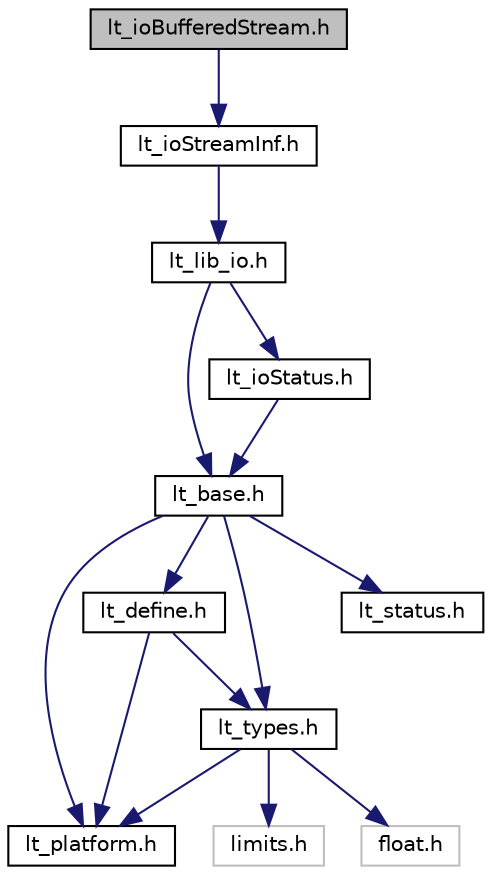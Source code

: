 digraph "lt_ioBufferedStream.h"
{
  bgcolor="transparent";
  edge [fontname="Helvetica",fontsize="10",labelfontname="Helvetica",labelfontsize="10"];
  node [fontname="Helvetica",fontsize="10",shape=record];
  Node1 [label="lt_ioBufferedStream.h",height=0.2,width=0.4,color="black", fillcolor="grey75", style="filled" fontcolor="black"];
  Node1 -> Node2 [color="midnightblue",fontsize="10",style="solid",fontname="Helvetica"];
  Node2 [label="lt_ioStreamInf.h",height=0.2,width=0.4,color="black",URL="$a00153.html"];
  Node2 -> Node3 [color="midnightblue",fontsize="10",style="solid",fontname="Helvetica"];
  Node3 [label="lt_lib_io.h",height=0.2,width=0.4,color="black",URL="$a00155.html",tooltip="Support for the IO classes. "];
  Node3 -> Node4 [color="midnightblue",fontsize="10",style="solid",fontname="Helvetica"];
  Node4 [label="lt_base.h",height=0.2,width=0.4,color="black",URL="$a00140.html",tooltip="Include file for all LizardTech sources. "];
  Node4 -> Node5 [color="midnightblue",fontsize="10",style="solid",fontname="Helvetica"];
  Node5 [label="lt_platform.h",height=0.2,width=0.4,color="black",URL="$a00156.html",tooltip="Preprocessor symbols for canonical identification of OS, architecture, and compiler. "];
  Node4 -> Node6 [color="midnightblue",fontsize="10",style="solid",fontname="Helvetica"];
  Node6 [label="lt_define.h",height=0.2,width=0.4,color="black",URL="$a00142.html",tooltip="Preprocessor definitions used throughout LizardTech sources. "];
  Node6 -> Node5 [color="midnightblue",fontsize="10",style="solid",fontname="Helvetica"];
  Node6 -> Node7 [color="midnightblue",fontsize="10",style="solid",fontname="Helvetica"];
  Node7 [label="lt_types.h",height=0.2,width=0.4,color="black",URL="$a00159.html",tooltip="Declaration of standard types and limits in a C-interface. "];
  Node7 -> Node8 [color="midnightblue",fontsize="10",style="solid",fontname="Helvetica"];
  Node8 [label="limits.h",height=0.2,width=0.4,color="grey75"];
  Node7 -> Node9 [color="midnightblue",fontsize="10",style="solid",fontname="Helvetica"];
  Node9 [label="float.h",height=0.2,width=0.4,color="grey75"];
  Node7 -> Node5 [color="midnightblue",fontsize="10",style="solid",fontname="Helvetica"];
  Node4 -> Node7 [color="midnightblue",fontsize="10",style="solid",fontname="Helvetica"];
  Node4 -> Node10 [color="midnightblue",fontsize="10",style="solid",fontname="Helvetica"];
  Node10 [label="lt_status.h",height=0.2,width=0.4,color="black",URL="$a00157.html",tooltip="Declaration of the LT_STATUS type and some commonly used status codes. "];
  Node3 -> Node11 [color="midnightblue",fontsize="10",style="solid",fontname="Helvetica"];
  Node11 [label="lt_ioStatus.h",height=0.2,width=0.4,color="black",URL="$a00152.html"];
  Node11 -> Node4 [color="midnightblue",fontsize="10",style="solid",fontname="Helvetica"];
}
